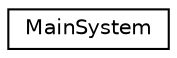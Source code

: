 digraph "Graphical Class Hierarchy"
{
 // LATEX_PDF_SIZE
  edge [fontname="Helvetica",fontsize="10",labelfontname="Helvetica",labelfontsize="10"];
  node [fontname="Helvetica",fontsize="10",shape=record];
  rankdir="LR";
  Node0 [label="MainSystem",height=0.2,width=0.4,color="black", fillcolor="white", style="filled",URL="$classMainSystem.html",tooltip="Orchestrates the operations of traffic and pedestrian traffic lights, monitoring systems,..."];
}
